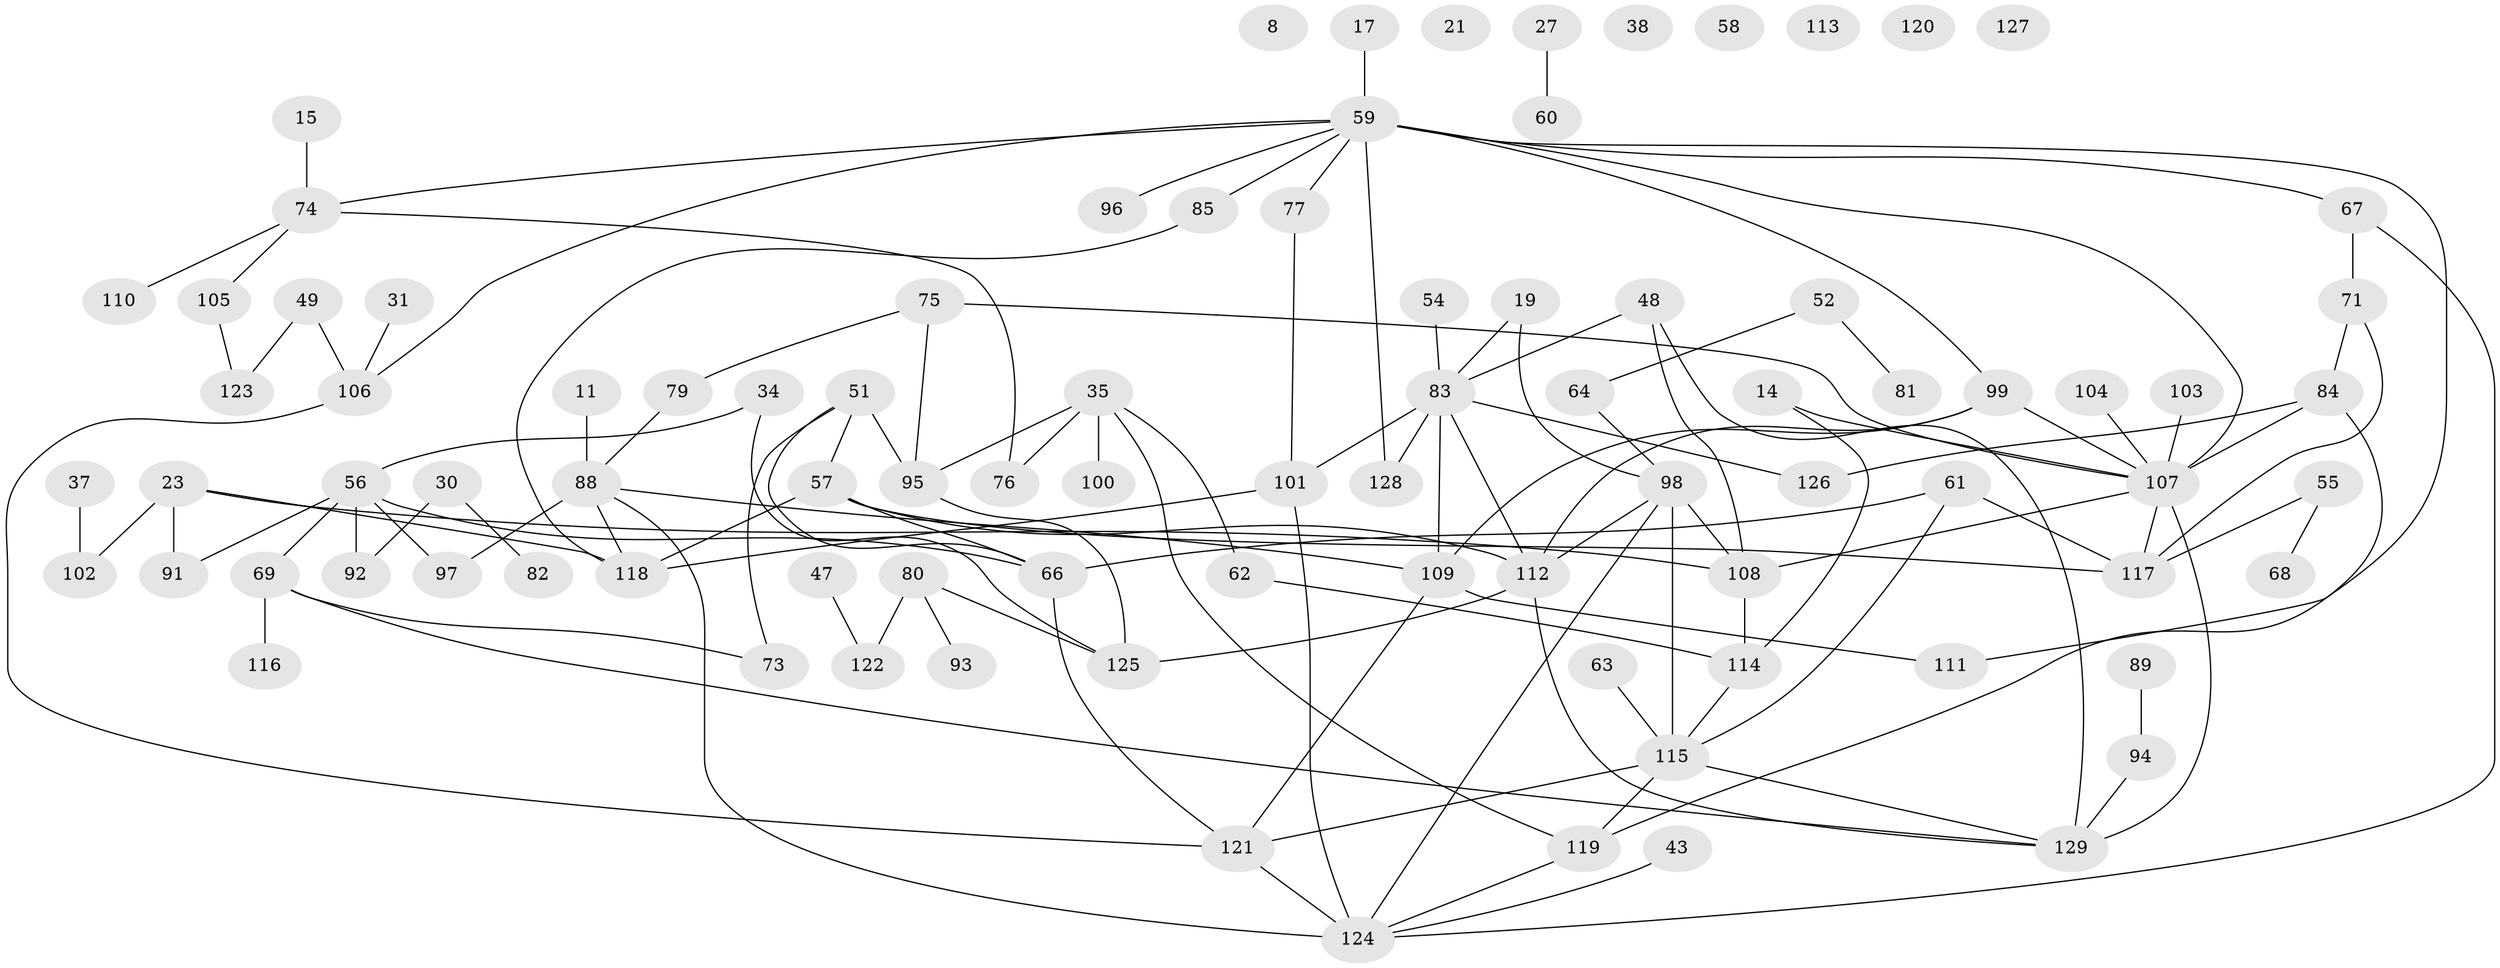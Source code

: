 // original degree distribution, {4: 0.13953488372093023, 3: 0.17829457364341086, 5: 0.12403100775193798, 0: 0.05426356589147287, 2: 0.2713178294573643, 1: 0.17829457364341086, 7: 0.015503875968992248, 6: 0.031007751937984496, 8: 0.007751937984496124}
// Generated by graph-tools (version 1.1) at 2025/43/03/04/25 21:43:33]
// undirected, 90 vertices, 126 edges
graph export_dot {
graph [start="1"]
  node [color=gray90,style=filled];
  8;
  11;
  14;
  15;
  17;
  19;
  21;
  23;
  27;
  30;
  31;
  34;
  35 [super="+28"];
  37;
  38;
  43;
  47;
  48;
  49;
  51;
  52;
  54;
  55;
  56 [super="+10+1"];
  57 [super="+46"];
  58;
  59 [super="+50"];
  60;
  61;
  62;
  63;
  64;
  66 [super="+18+26+40"];
  67 [super="+53"];
  68;
  69;
  71;
  73;
  74 [super="+16"];
  75;
  76;
  77;
  79;
  80;
  81;
  82;
  83 [super="+39"];
  84;
  85;
  88 [super="+4"];
  89;
  91 [super="+42"];
  92;
  93;
  94;
  95;
  96;
  97;
  98 [super="+7+9"];
  99 [super="+65"];
  100;
  101;
  102;
  103;
  104;
  105;
  106;
  107 [super="+20+32"];
  108;
  109;
  110;
  111;
  112 [super="+90"];
  113;
  114;
  115 [super="+72"];
  116;
  117 [super="+44"];
  118 [super="+2+24"];
  119 [super="+86"];
  120;
  121;
  122 [super="+36+45"];
  123;
  124 [super="+78"];
  125;
  126;
  127;
  128;
  129 [super="+70"];
  11 -- 88;
  14 -- 114;
  14 -- 107;
  15 -- 74;
  17 -- 59;
  19 -- 83 [weight=2];
  19 -- 98;
  23 -- 91 [weight=2];
  23 -- 102;
  23 -- 108;
  23 -- 118;
  27 -- 60;
  30 -- 82;
  30 -- 92;
  31 -- 106;
  34 -- 56;
  34 -- 125;
  35 -- 100;
  35 -- 119;
  35 -- 76;
  35 -- 62;
  35 -- 95;
  37 -- 102;
  43 -- 124;
  47 -- 122;
  48 -- 83;
  48 -- 108;
  48 -- 129;
  49 -- 106;
  49 -- 123;
  51 -- 73;
  51 -- 95;
  51 -- 57;
  51 -- 66;
  52 -- 64;
  52 -- 81;
  54 -- 83;
  55 -- 68;
  55 -- 117;
  56 -- 92;
  56 -- 97;
  56 -- 91 [weight=2];
  56 -- 69;
  56 -- 66;
  57 -- 66;
  57 -- 118;
  57 -- 112;
  57 -- 117;
  59 -- 96;
  59 -- 99;
  59 -- 106;
  59 -- 128;
  59 -- 74;
  59 -- 77;
  59 -- 111;
  59 -- 85;
  59 -- 107 [weight=2];
  59 -- 67;
  61 -- 66;
  61 -- 115;
  61 -- 117;
  62 -- 114;
  63 -- 115;
  64 -- 98;
  66 -- 121;
  67 -- 71;
  67 -- 124;
  69 -- 73;
  69 -- 116;
  69 -- 129;
  71 -- 84;
  71 -- 117;
  74 -- 110;
  74 -- 105;
  74 -- 76;
  75 -- 79;
  75 -- 95;
  75 -- 107;
  77 -- 101;
  79 -- 88;
  80 -- 93;
  80 -- 122;
  80 -- 125;
  83 -- 109 [weight=2];
  83 -- 126;
  83 -- 128;
  83 -- 101;
  83 -- 112;
  84 -- 119 [weight=2];
  84 -- 126;
  84 -- 107;
  85 -- 118;
  88 -- 97;
  88 -- 109 [weight=2];
  88 -- 124;
  88 -- 118;
  89 -- 94;
  94 -- 129;
  95 -- 125;
  98 -- 115 [weight=2];
  98 -- 124;
  98 -- 112;
  98 -- 108;
  99 -- 107;
  99 -- 109 [weight=2];
  99 -- 112 [weight=2];
  101 -- 124;
  101 -- 118;
  103 -- 107;
  104 -- 107;
  105 -- 123;
  106 -- 121;
  107 -- 117 [weight=2];
  107 -- 129 [weight=3];
  107 -- 108;
  108 -- 114;
  109 -- 111;
  109 -- 121;
  112 -- 125;
  112 -- 129 [weight=2];
  114 -- 115;
  115 -- 121;
  115 -- 119;
  115 -- 129;
  119 -- 124;
  121 -- 124 [weight=2];
}
